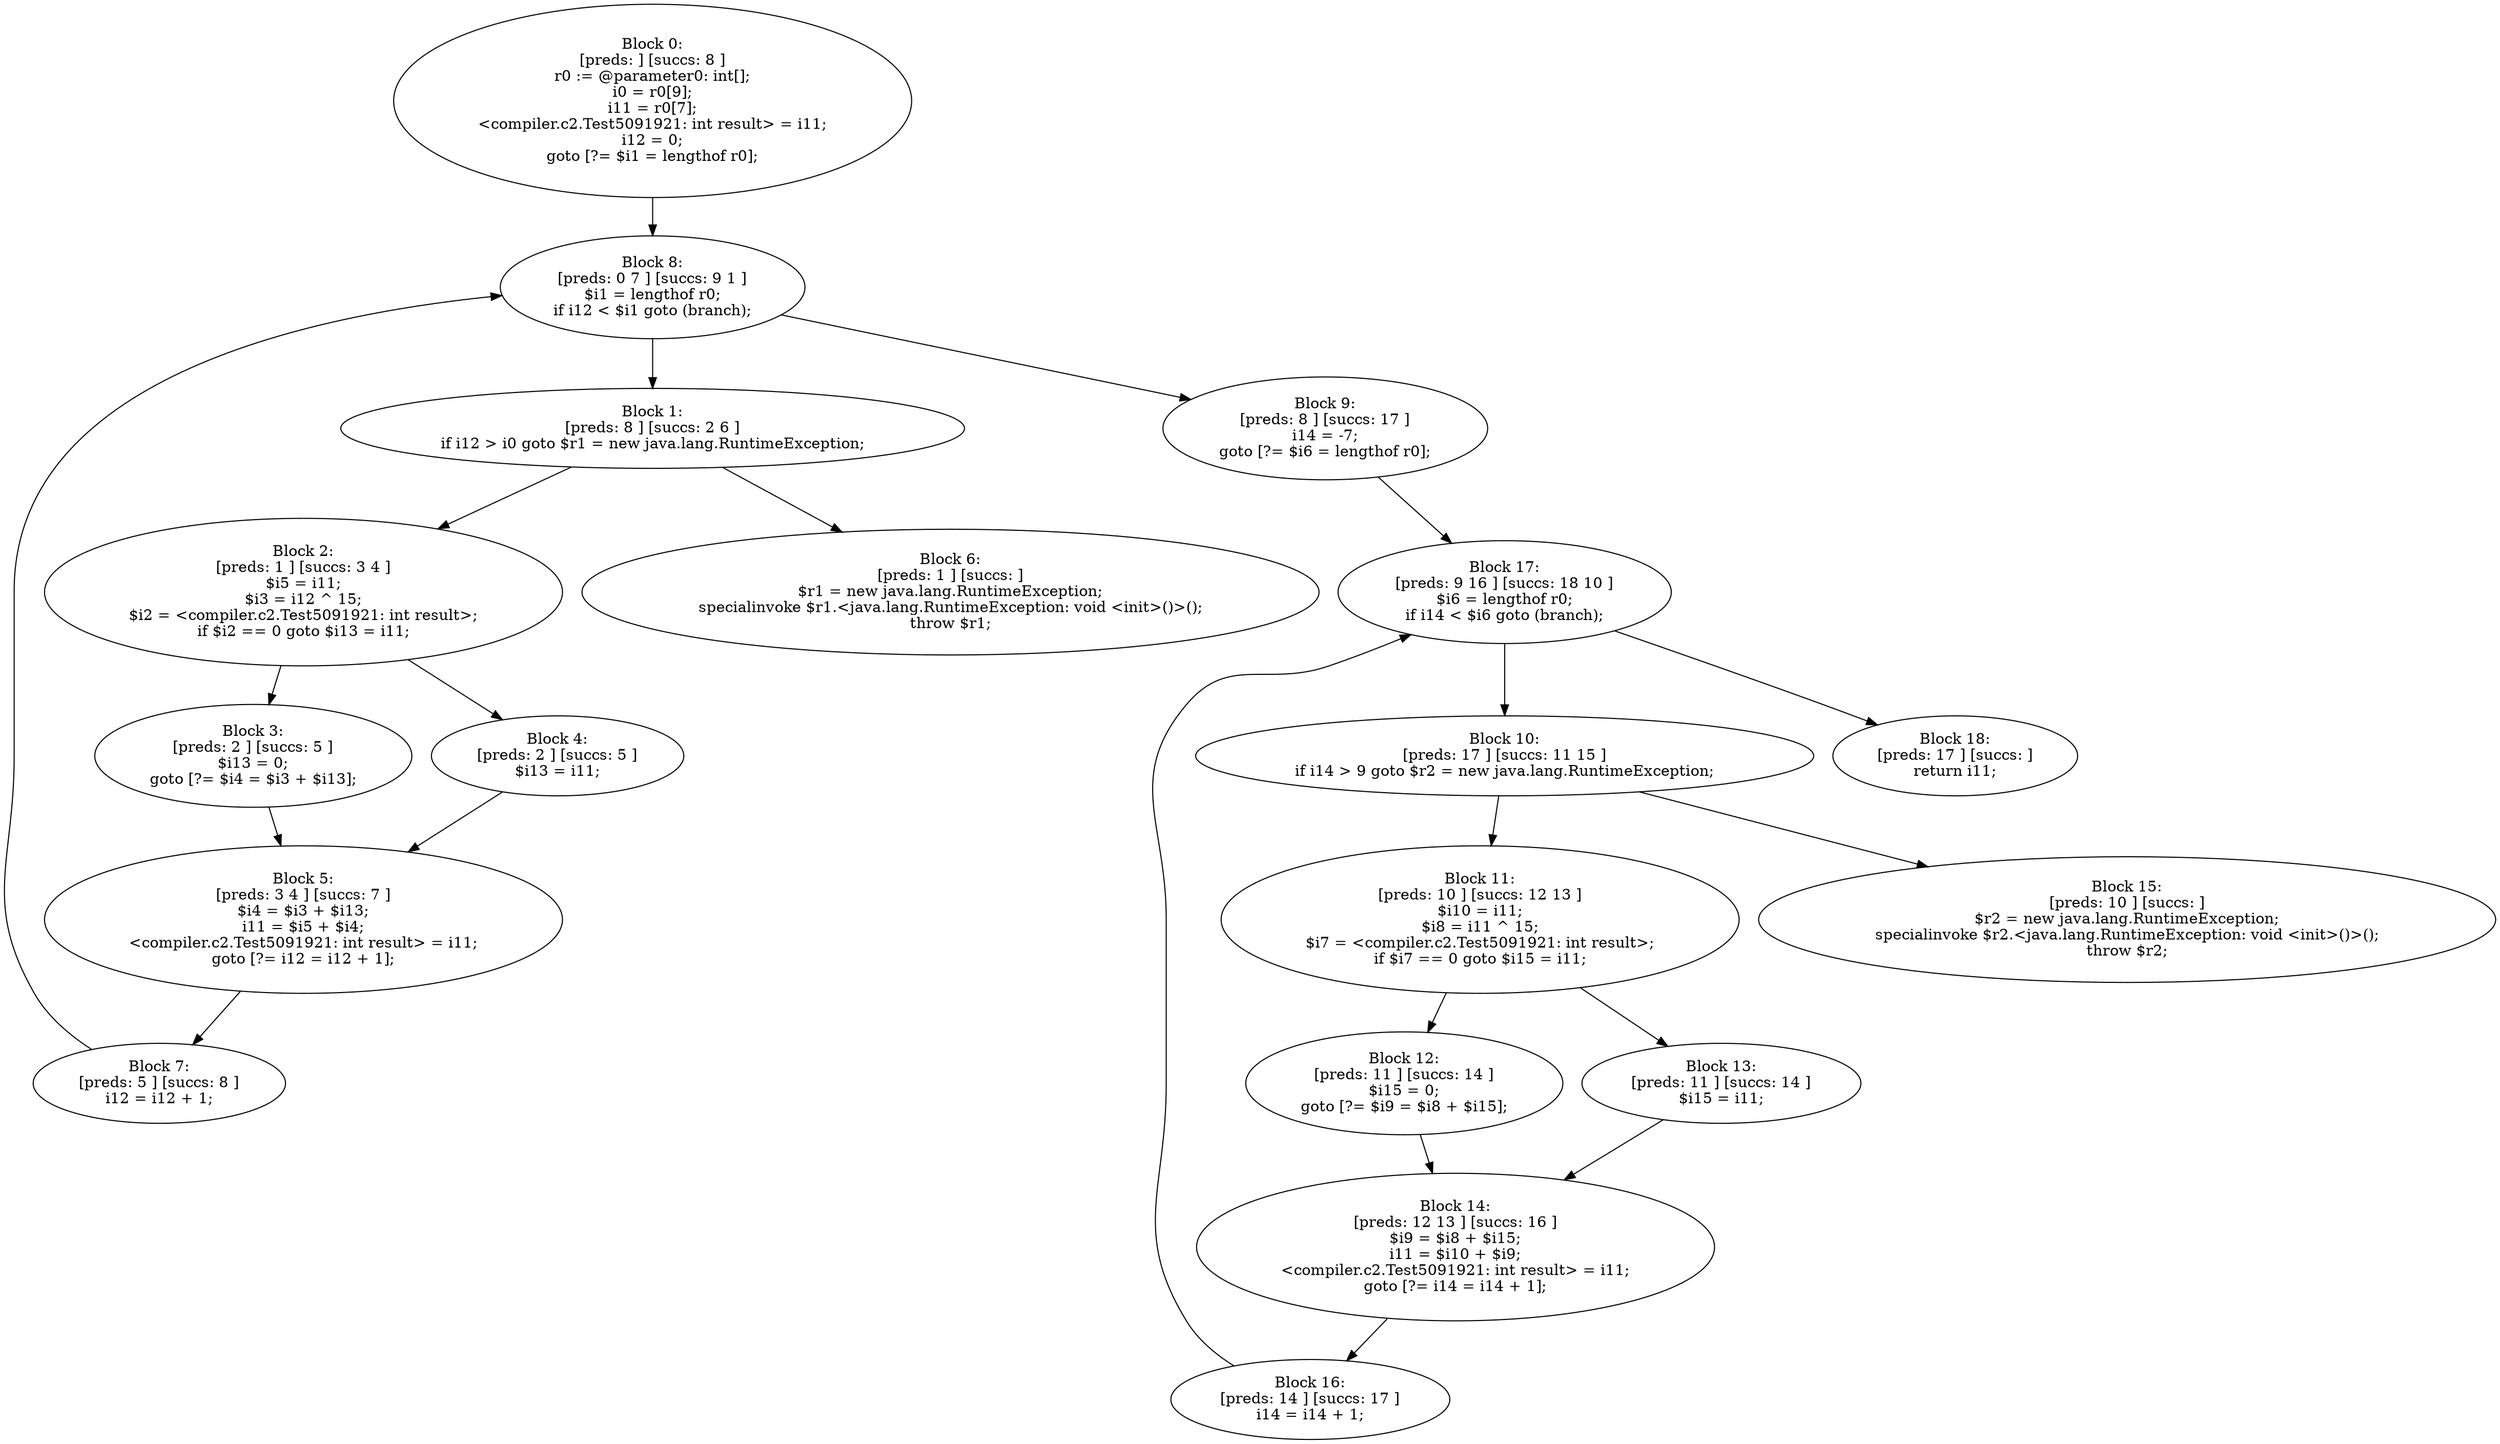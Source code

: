 digraph "unitGraph" {
    "Block 0:
[preds: ] [succs: 8 ]
r0 := @parameter0: int[];
i0 = r0[9];
i11 = r0[7];
<compiler.c2.Test5091921: int result> = i11;
i12 = 0;
goto [?= $i1 = lengthof r0];
"
    "Block 1:
[preds: 8 ] [succs: 2 6 ]
if i12 > i0 goto $r1 = new java.lang.RuntimeException;
"
    "Block 2:
[preds: 1 ] [succs: 3 4 ]
$i5 = i11;
$i3 = i12 ^ 15;
$i2 = <compiler.c2.Test5091921: int result>;
if $i2 == 0 goto $i13 = i11;
"
    "Block 3:
[preds: 2 ] [succs: 5 ]
$i13 = 0;
goto [?= $i4 = $i3 + $i13];
"
    "Block 4:
[preds: 2 ] [succs: 5 ]
$i13 = i11;
"
    "Block 5:
[preds: 3 4 ] [succs: 7 ]
$i4 = $i3 + $i13;
i11 = $i5 + $i4;
<compiler.c2.Test5091921: int result> = i11;
goto [?= i12 = i12 + 1];
"
    "Block 6:
[preds: 1 ] [succs: ]
$r1 = new java.lang.RuntimeException;
specialinvoke $r1.<java.lang.RuntimeException: void <init>()>();
throw $r1;
"
    "Block 7:
[preds: 5 ] [succs: 8 ]
i12 = i12 + 1;
"
    "Block 8:
[preds: 0 7 ] [succs: 9 1 ]
$i1 = lengthof r0;
if i12 < $i1 goto (branch);
"
    "Block 9:
[preds: 8 ] [succs: 17 ]
i14 = -7;
goto [?= $i6 = lengthof r0];
"
    "Block 10:
[preds: 17 ] [succs: 11 15 ]
if i14 > 9 goto $r2 = new java.lang.RuntimeException;
"
    "Block 11:
[preds: 10 ] [succs: 12 13 ]
$i10 = i11;
$i8 = i11 ^ 15;
$i7 = <compiler.c2.Test5091921: int result>;
if $i7 == 0 goto $i15 = i11;
"
    "Block 12:
[preds: 11 ] [succs: 14 ]
$i15 = 0;
goto [?= $i9 = $i8 + $i15];
"
    "Block 13:
[preds: 11 ] [succs: 14 ]
$i15 = i11;
"
    "Block 14:
[preds: 12 13 ] [succs: 16 ]
$i9 = $i8 + $i15;
i11 = $i10 + $i9;
<compiler.c2.Test5091921: int result> = i11;
goto [?= i14 = i14 + 1];
"
    "Block 15:
[preds: 10 ] [succs: ]
$r2 = new java.lang.RuntimeException;
specialinvoke $r2.<java.lang.RuntimeException: void <init>()>();
throw $r2;
"
    "Block 16:
[preds: 14 ] [succs: 17 ]
i14 = i14 + 1;
"
    "Block 17:
[preds: 9 16 ] [succs: 18 10 ]
$i6 = lengthof r0;
if i14 < $i6 goto (branch);
"
    "Block 18:
[preds: 17 ] [succs: ]
return i11;
"
    "Block 0:
[preds: ] [succs: 8 ]
r0 := @parameter0: int[];
i0 = r0[9];
i11 = r0[7];
<compiler.c2.Test5091921: int result> = i11;
i12 = 0;
goto [?= $i1 = lengthof r0];
"->"Block 8:
[preds: 0 7 ] [succs: 9 1 ]
$i1 = lengthof r0;
if i12 < $i1 goto (branch);
";
    "Block 1:
[preds: 8 ] [succs: 2 6 ]
if i12 > i0 goto $r1 = new java.lang.RuntimeException;
"->"Block 2:
[preds: 1 ] [succs: 3 4 ]
$i5 = i11;
$i3 = i12 ^ 15;
$i2 = <compiler.c2.Test5091921: int result>;
if $i2 == 0 goto $i13 = i11;
";
    "Block 1:
[preds: 8 ] [succs: 2 6 ]
if i12 > i0 goto $r1 = new java.lang.RuntimeException;
"->"Block 6:
[preds: 1 ] [succs: ]
$r1 = new java.lang.RuntimeException;
specialinvoke $r1.<java.lang.RuntimeException: void <init>()>();
throw $r1;
";
    "Block 2:
[preds: 1 ] [succs: 3 4 ]
$i5 = i11;
$i3 = i12 ^ 15;
$i2 = <compiler.c2.Test5091921: int result>;
if $i2 == 0 goto $i13 = i11;
"->"Block 3:
[preds: 2 ] [succs: 5 ]
$i13 = 0;
goto [?= $i4 = $i3 + $i13];
";
    "Block 2:
[preds: 1 ] [succs: 3 4 ]
$i5 = i11;
$i3 = i12 ^ 15;
$i2 = <compiler.c2.Test5091921: int result>;
if $i2 == 0 goto $i13 = i11;
"->"Block 4:
[preds: 2 ] [succs: 5 ]
$i13 = i11;
";
    "Block 3:
[preds: 2 ] [succs: 5 ]
$i13 = 0;
goto [?= $i4 = $i3 + $i13];
"->"Block 5:
[preds: 3 4 ] [succs: 7 ]
$i4 = $i3 + $i13;
i11 = $i5 + $i4;
<compiler.c2.Test5091921: int result> = i11;
goto [?= i12 = i12 + 1];
";
    "Block 4:
[preds: 2 ] [succs: 5 ]
$i13 = i11;
"->"Block 5:
[preds: 3 4 ] [succs: 7 ]
$i4 = $i3 + $i13;
i11 = $i5 + $i4;
<compiler.c2.Test5091921: int result> = i11;
goto [?= i12 = i12 + 1];
";
    "Block 5:
[preds: 3 4 ] [succs: 7 ]
$i4 = $i3 + $i13;
i11 = $i5 + $i4;
<compiler.c2.Test5091921: int result> = i11;
goto [?= i12 = i12 + 1];
"->"Block 7:
[preds: 5 ] [succs: 8 ]
i12 = i12 + 1;
";
    "Block 7:
[preds: 5 ] [succs: 8 ]
i12 = i12 + 1;
"->"Block 8:
[preds: 0 7 ] [succs: 9 1 ]
$i1 = lengthof r0;
if i12 < $i1 goto (branch);
";
    "Block 8:
[preds: 0 7 ] [succs: 9 1 ]
$i1 = lengthof r0;
if i12 < $i1 goto (branch);
"->"Block 9:
[preds: 8 ] [succs: 17 ]
i14 = -7;
goto [?= $i6 = lengthof r0];
";
    "Block 8:
[preds: 0 7 ] [succs: 9 1 ]
$i1 = lengthof r0;
if i12 < $i1 goto (branch);
"->"Block 1:
[preds: 8 ] [succs: 2 6 ]
if i12 > i0 goto $r1 = new java.lang.RuntimeException;
";
    "Block 9:
[preds: 8 ] [succs: 17 ]
i14 = -7;
goto [?= $i6 = lengthof r0];
"->"Block 17:
[preds: 9 16 ] [succs: 18 10 ]
$i6 = lengthof r0;
if i14 < $i6 goto (branch);
";
    "Block 10:
[preds: 17 ] [succs: 11 15 ]
if i14 > 9 goto $r2 = new java.lang.RuntimeException;
"->"Block 11:
[preds: 10 ] [succs: 12 13 ]
$i10 = i11;
$i8 = i11 ^ 15;
$i7 = <compiler.c2.Test5091921: int result>;
if $i7 == 0 goto $i15 = i11;
";
    "Block 10:
[preds: 17 ] [succs: 11 15 ]
if i14 > 9 goto $r2 = new java.lang.RuntimeException;
"->"Block 15:
[preds: 10 ] [succs: ]
$r2 = new java.lang.RuntimeException;
specialinvoke $r2.<java.lang.RuntimeException: void <init>()>();
throw $r2;
";
    "Block 11:
[preds: 10 ] [succs: 12 13 ]
$i10 = i11;
$i8 = i11 ^ 15;
$i7 = <compiler.c2.Test5091921: int result>;
if $i7 == 0 goto $i15 = i11;
"->"Block 12:
[preds: 11 ] [succs: 14 ]
$i15 = 0;
goto [?= $i9 = $i8 + $i15];
";
    "Block 11:
[preds: 10 ] [succs: 12 13 ]
$i10 = i11;
$i8 = i11 ^ 15;
$i7 = <compiler.c2.Test5091921: int result>;
if $i7 == 0 goto $i15 = i11;
"->"Block 13:
[preds: 11 ] [succs: 14 ]
$i15 = i11;
";
    "Block 12:
[preds: 11 ] [succs: 14 ]
$i15 = 0;
goto [?= $i9 = $i8 + $i15];
"->"Block 14:
[preds: 12 13 ] [succs: 16 ]
$i9 = $i8 + $i15;
i11 = $i10 + $i9;
<compiler.c2.Test5091921: int result> = i11;
goto [?= i14 = i14 + 1];
";
    "Block 13:
[preds: 11 ] [succs: 14 ]
$i15 = i11;
"->"Block 14:
[preds: 12 13 ] [succs: 16 ]
$i9 = $i8 + $i15;
i11 = $i10 + $i9;
<compiler.c2.Test5091921: int result> = i11;
goto [?= i14 = i14 + 1];
";
    "Block 14:
[preds: 12 13 ] [succs: 16 ]
$i9 = $i8 + $i15;
i11 = $i10 + $i9;
<compiler.c2.Test5091921: int result> = i11;
goto [?= i14 = i14 + 1];
"->"Block 16:
[preds: 14 ] [succs: 17 ]
i14 = i14 + 1;
";
    "Block 16:
[preds: 14 ] [succs: 17 ]
i14 = i14 + 1;
"->"Block 17:
[preds: 9 16 ] [succs: 18 10 ]
$i6 = lengthof r0;
if i14 < $i6 goto (branch);
";
    "Block 17:
[preds: 9 16 ] [succs: 18 10 ]
$i6 = lengthof r0;
if i14 < $i6 goto (branch);
"->"Block 18:
[preds: 17 ] [succs: ]
return i11;
";
    "Block 17:
[preds: 9 16 ] [succs: 18 10 ]
$i6 = lengthof r0;
if i14 < $i6 goto (branch);
"->"Block 10:
[preds: 17 ] [succs: 11 15 ]
if i14 > 9 goto $r2 = new java.lang.RuntimeException;
";
}
